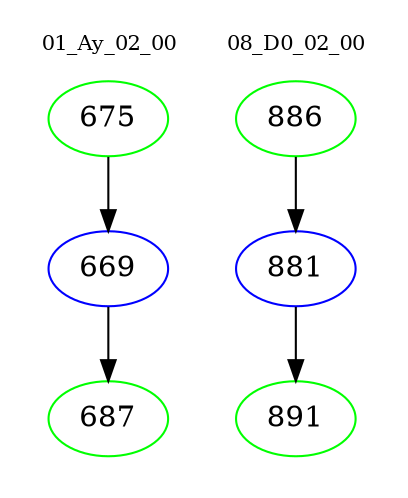 digraph{
subgraph cluster_0 {
color = white
label = "01_Ay_02_00";
fontsize=10;
T0_675 [label="675", color="green"]
T0_675 -> T0_669 [color="black"]
T0_669 [label="669", color="blue"]
T0_669 -> T0_687 [color="black"]
T0_687 [label="687", color="green"]
}
subgraph cluster_1 {
color = white
label = "08_D0_02_00";
fontsize=10;
T1_886 [label="886", color="green"]
T1_886 -> T1_881 [color="black"]
T1_881 [label="881", color="blue"]
T1_881 -> T1_891 [color="black"]
T1_891 [label="891", color="green"]
}
}
